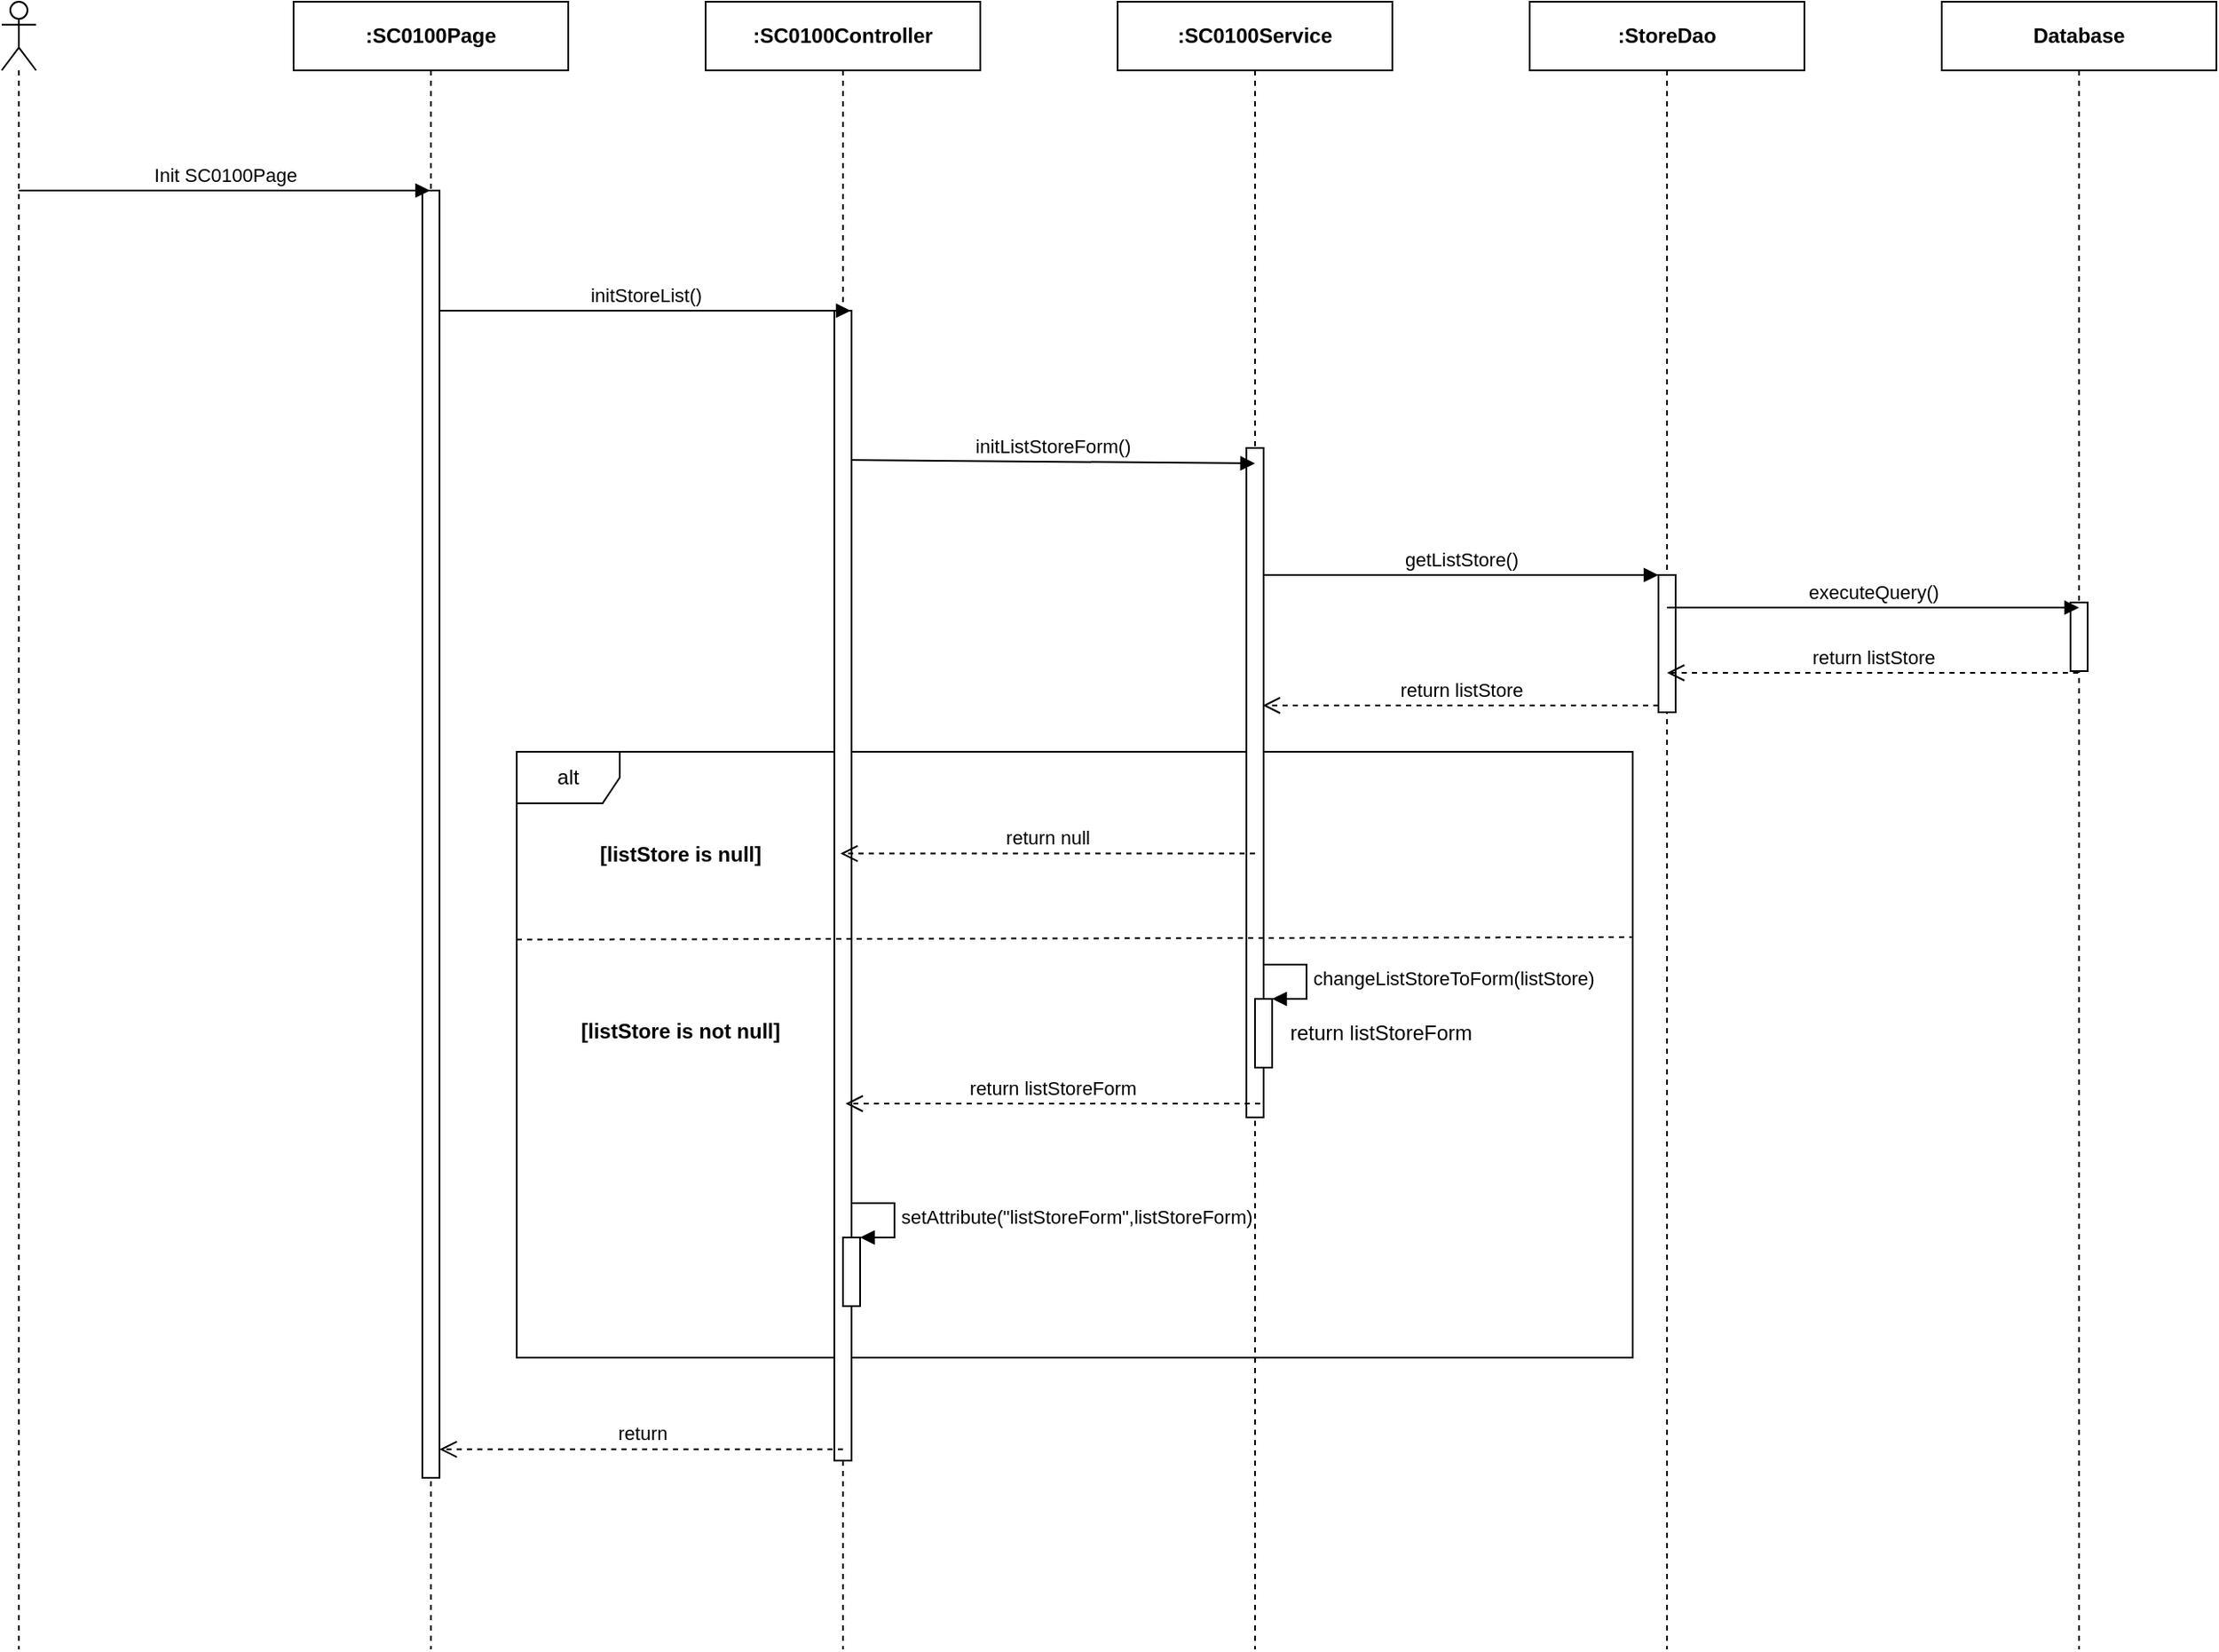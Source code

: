 <mxfile version="14.4.3" type="device" pages="4"><diagram id="wHq_GUpCLwb_WEBsNfPQ" name="Ev01"><mxGraphModel dx="1463" dy="846" grid="1" gridSize="10" guides="1" tooltips="1" connect="1" arrows="1" fold="1" page="1" pageScale="1" pageWidth="850" pageHeight="1100" math="0" shadow="0"><root><mxCell id="0"/><mxCell id="1" parent="0"/><mxCell id="9XQILMA4WKmDtfyLMb0D-90" value="alt" style="shape=umlFrame;whiteSpace=wrap;html=1;" parent="1" vertex="1"><mxGeometry x="610" y="517" width="650" height="353" as="geometry"/></mxCell><mxCell id="9XQILMA4WKmDtfyLMb0D-38" value="" style="shape=umlLifeline;participant=umlActor;perimeter=lifelinePerimeter;whiteSpace=wrap;html=1;container=1;collapsible=0;recursiveResize=0;verticalAlign=top;spacingTop=36;outlineConnect=0;" parent="1" vertex="1"><mxGeometry x="310" y="80" width="20" height="960" as="geometry"/></mxCell><mxCell id="9XQILMA4WKmDtfyLMb0D-39" value="&lt;b&gt;:SC0100Page&lt;/b&gt;" style="shape=umlLifeline;perimeter=lifelinePerimeter;whiteSpace=wrap;html=1;container=1;collapsible=0;recursiveResize=0;outlineConnect=0;" parent="1" vertex="1"><mxGeometry x="480" y="80" width="160" height="960" as="geometry"/></mxCell><mxCell id="9XQILMA4WKmDtfyLMb0D-40" value="" style="html=1;points=[];perimeter=orthogonalPerimeter;" parent="9XQILMA4WKmDtfyLMb0D-39" vertex="1"><mxGeometry x="75" y="110" width="10" height="750" as="geometry"/></mxCell><mxCell id="9XQILMA4WKmDtfyLMb0D-41" value="&lt;b&gt;:StoreDao&lt;/b&gt;" style="shape=umlLifeline;perimeter=lifelinePerimeter;whiteSpace=wrap;html=1;container=1;collapsible=0;recursiveResize=0;outlineConnect=0;" parent="1" vertex="1"><mxGeometry x="1200" y="80" width="160" height="960" as="geometry"/></mxCell><mxCell id="9XQILMA4WKmDtfyLMb0D-85" value="" style="html=1;points=[];perimeter=orthogonalPerimeter;" parent="9XQILMA4WKmDtfyLMb0D-41" vertex="1"><mxGeometry x="75" y="334" width="10" height="80" as="geometry"/></mxCell><mxCell id="9XQILMA4WKmDtfyLMb0D-42" value="&lt;b&gt;:&lt;/b&gt;&lt;b&gt;SC0100&lt;/b&gt;&lt;b&gt;Service&lt;/b&gt;" style="shape=umlLifeline;perimeter=lifelinePerimeter;whiteSpace=wrap;html=1;container=1;collapsible=0;recursiveResize=0;outlineConnect=0;" parent="1" vertex="1"><mxGeometry x="960" y="80" width="160" height="960" as="geometry"/></mxCell><mxCell id="9XQILMA4WKmDtfyLMb0D-43" value="" style="html=1;points=[];perimeter=orthogonalPerimeter;" parent="9XQILMA4WKmDtfyLMb0D-42" vertex="1"><mxGeometry x="75" y="260" width="10" height="390" as="geometry"/></mxCell><mxCell id="9XQILMA4WKmDtfyLMb0D-45" value="&lt;b&gt;:SC0100Controller&lt;/b&gt;" style="shape=umlLifeline;perimeter=lifelinePerimeter;whiteSpace=wrap;html=1;container=1;collapsible=0;recursiveResize=0;outlineConnect=0;" parent="1" vertex="1"><mxGeometry x="720" y="80" width="160" height="960" as="geometry"/></mxCell><mxCell id="9XQILMA4WKmDtfyLMb0D-46" value="" style="html=1;points=[];perimeter=orthogonalPerimeter;" parent="9XQILMA4WKmDtfyLMb0D-45" vertex="1"><mxGeometry x="75" y="180" width="10" height="670" as="geometry"/></mxCell><mxCell id="9XQILMA4WKmDtfyLMb0D-60" value="" style="html=1;points=[];perimeter=orthogonalPerimeter;" parent="9XQILMA4WKmDtfyLMb0D-45" vertex="1"><mxGeometry x="80" y="720" width="10" height="40" as="geometry"/></mxCell><mxCell id="9XQILMA4WKmDtfyLMb0D-61" value="setAttribute(&quot;listStoreForm&quot;,&lt;span style=&quot;text-align: center&quot;&gt;listStoreForm&lt;/span&gt;)" style="edgeStyle=orthogonalEdgeStyle;html=1;align=left;spacingLeft=2;endArrow=block;rounded=0;entryX=1;entryY=0;" parent="9XQILMA4WKmDtfyLMb0D-45" target="9XQILMA4WKmDtfyLMb0D-60" edge="1"><mxGeometry relative="1" as="geometry"><mxPoint x="85" y="700.0" as="sourcePoint"/><Array as="points"><mxPoint x="110" y="700.0"/></Array></mxGeometry></mxCell><mxCell id="9XQILMA4WKmDtfyLMb0D-57" value="return listStoreForm" style="html=1;verticalAlign=bottom;endArrow=open;dashed=1;endSize=8;" parent="9XQILMA4WKmDtfyLMb0D-45" edge="1"><mxGeometry relative="1" as="geometry"><mxPoint x="81.5" y="642.0" as="targetPoint"/><mxPoint x="323" y="642" as="sourcePoint"/></mxGeometry></mxCell><mxCell id="9XQILMA4WKmDtfyLMb0D-92" value="" style="html=1;points=[];perimeter=orthogonalPerimeter;" parent="9XQILMA4WKmDtfyLMb0D-45" vertex="1"><mxGeometry x="320" y="581" width="10" height="40" as="geometry"/></mxCell><mxCell id="9XQILMA4WKmDtfyLMb0D-93" value="changeListStoreToForm(listStore)" style="edgeStyle=orthogonalEdgeStyle;html=1;align=left;spacingLeft=2;endArrow=block;rounded=0;entryX=1;entryY=0;" parent="9XQILMA4WKmDtfyLMb0D-45" target="9XQILMA4WKmDtfyLMb0D-92" edge="1"><mxGeometry relative="1" as="geometry"><mxPoint x="325" y="561" as="sourcePoint"/><Array as="points"><mxPoint x="350" y="561"/></Array></mxGeometry></mxCell><mxCell id="9XQILMA4WKmDtfyLMb0D-94" value="return listStoreForm" style="text;html=1;align=center;verticalAlign=middle;resizable=0;points=[];autosize=1;" parent="9XQILMA4WKmDtfyLMb0D-45" vertex="1"><mxGeometry x="333" y="591" width="120" height="20" as="geometry"/></mxCell><mxCell id="9XQILMA4WKmDtfyLMb0D-47" value="Init SC0100Page" style="html=1;verticalAlign=bottom;endArrow=block;" parent="1" target="9XQILMA4WKmDtfyLMb0D-39" edge="1"><mxGeometry width="80" relative="1" as="geometry"><mxPoint x="320" y="190" as="sourcePoint"/><mxPoint x="400" y="190" as="targetPoint"/></mxGeometry></mxCell><mxCell id="9XQILMA4WKmDtfyLMb0D-48" value="initStoreList()" style="html=1;verticalAlign=bottom;endArrow=block;" parent="1" edge="1"><mxGeometry width="80" relative="1" as="geometry"><mxPoint x="565" y="260.0" as="sourcePoint"/><mxPoint x="804.5" y="260.0" as="targetPoint"/></mxGeometry></mxCell><mxCell id="9XQILMA4WKmDtfyLMb0D-56" value="initListStoreForm()" style="html=1;verticalAlign=bottom;endArrow=block;" parent="1" edge="1"><mxGeometry relative="1" as="geometry"><mxPoint x="805" y="347.0" as="sourcePoint"/><mxPoint x="1040" y="349" as="targetPoint"/></mxGeometry></mxCell><mxCell id="9XQILMA4WKmDtfyLMb0D-62" value="return" style="html=1;verticalAlign=bottom;endArrow=open;dashed=1;endSize=8;" parent="1" edge="1"><mxGeometry relative="1" as="geometry"><mxPoint x="800" y="923.41" as="sourcePoint"/><mxPoint x="565" y="923.41" as="targetPoint"/></mxGeometry></mxCell><mxCell id="9XQILMA4WKmDtfyLMb0D-86" value="getListStore()" style="html=1;verticalAlign=bottom;endArrow=block;entryX=0;entryY=0;" parent="1" target="9XQILMA4WKmDtfyLMb0D-85" edge="1"><mxGeometry relative="1" as="geometry"><mxPoint x="1044.5" y="414" as="sourcePoint"/></mxGeometry></mxCell><mxCell id="9XQILMA4WKmDtfyLMb0D-87" value="return listStore" style="html=1;verticalAlign=bottom;endArrow=open;dashed=1;endSize=8;exitX=0;exitY=0.95;" parent="1" source="9XQILMA4WKmDtfyLMb0D-85" edge="1"><mxGeometry relative="1" as="geometry"><mxPoint x="1044.5" y="490" as="targetPoint"/></mxGeometry></mxCell><mxCell id="9XQILMA4WKmDtfyLMb0D-91" value="[listStore is not null]" style="text;html=1;align=center;verticalAlign=middle;resizable=0;points=[];autosize=1;fontStyle=1" parent="1" vertex="1"><mxGeometry x="640" y="670" width="130" height="20" as="geometry"/></mxCell><mxCell id="WH385wiq3XeeZj-4mPaq-1" value="&lt;b&gt;Database&lt;/b&gt;" style="shape=umlLifeline;perimeter=lifelinePerimeter;whiteSpace=wrap;html=1;container=1;collapsible=0;recursiveResize=0;outlineConnect=0;" vertex="1" parent="1"><mxGeometry x="1440" y="80" width="160" height="960" as="geometry"/></mxCell><mxCell id="WH385wiq3XeeZj-4mPaq-2" value="" style="html=1;points=[];perimeter=orthogonalPerimeter;" vertex="1" parent="WH385wiq3XeeZj-4mPaq-1"><mxGeometry x="75" y="350" width="10" height="40" as="geometry"/></mxCell><mxCell id="WH385wiq3XeeZj-4mPaq-3" value="executeQuery()" style="html=1;verticalAlign=bottom;endArrow=block;" edge="1" parent="1"><mxGeometry relative="1" as="geometry"><mxPoint x="1280" y="433" as="sourcePoint"/><mxPoint x="1520" y="433" as="targetPoint"/></mxGeometry></mxCell><mxCell id="WH385wiq3XeeZj-4mPaq-4" value="return listStore" style="html=1;verticalAlign=bottom;endArrow=open;dashed=1;endSize=8;" edge="1" parent="1" source="WH385wiq3XeeZj-4mPaq-1"><mxGeometry relative="1" as="geometry"><mxPoint x="1280" y="471" as="targetPoint"/><mxPoint x="1510.5" y="471.0" as="sourcePoint"/></mxGeometry></mxCell><mxCell id="WH385wiq3XeeZj-4mPaq-6" value="return null" style="html=1;verticalAlign=bottom;endArrow=open;dashed=1;endSize=8;" edge="1" parent="1"><mxGeometry relative="1" as="geometry"><mxPoint x="798.5" y="576.29" as="targetPoint"/><mxPoint x="1040" y="576.29" as="sourcePoint"/></mxGeometry></mxCell><mxCell id="WH385wiq3XeeZj-4mPaq-8" value="" style="endArrow=none;dashed=1;html=1;exitX=0;exitY=0.31;exitDx=0;exitDy=0;exitPerimeter=0;entryX=0.999;entryY=0.306;entryDx=0;entryDy=0;entryPerimeter=0;" edge="1" parent="1" source="9XQILMA4WKmDtfyLMb0D-90" target="9XQILMA4WKmDtfyLMb0D-90"><mxGeometry width="50" height="50" relative="1" as="geometry"><mxPoint x="930" y="660" as="sourcePoint"/><mxPoint x="980" y="610" as="targetPoint"/></mxGeometry></mxCell><mxCell id="WH385wiq3XeeZj-4mPaq-9" value="[listStore is null]" style="text;html=1;align=center;verticalAlign=middle;resizable=0;points=[];autosize=1;fontStyle=1" vertex="1" parent="1"><mxGeometry x="650" y="567" width="110" height="20" as="geometry"/></mxCell></root></mxGraphModel></diagram><diagram id="xNmE829zPFjfLz6cjMA8" name="Ev02"><mxGraphModel dx="1205" dy="696" grid="1" gridSize="10" guides="1" tooltips="1" connect="1" arrows="1" fold="1" page="1" pageScale="1" pageWidth="850" pageHeight="1100" math="0" shadow="0"><root><mxCell id="YrnJ8M4rHQbon-d3SkMp-0"/><mxCell id="YrnJ8M4rHQbon-d3SkMp-1" parent="YrnJ8M4rHQbon-d3SkMp-0"/><mxCell id="sQ26h-Pe0SNky6DF2hsJ-31" value="alt" style="shape=umlFrame;whiteSpace=wrap;html=1;" parent="YrnJ8M4rHQbon-d3SkMp-1" vertex="1"><mxGeometry x="240" y="300" width="1370" height="980" as="geometry"/></mxCell><mxCell id="sQ26h-Pe0SNky6DF2hsJ-0" value="" style="shape=umlLifeline;participant=umlActor;perimeter=lifelinePerimeter;whiteSpace=wrap;html=1;container=1;collapsible=0;recursiveResize=0;verticalAlign=top;spacingTop=36;outlineConnect=0;" parent="YrnJ8M4rHQbon-d3SkMp-1" vertex="1"><mxGeometry x="310" y="80" width="20" height="1200" as="geometry"/></mxCell><mxCell id="sQ26h-Pe0SNky6DF2hsJ-1" value="&lt;b&gt;:SC0100Page&lt;/b&gt;" style="shape=umlLifeline;perimeter=lifelinePerimeter;whiteSpace=wrap;html=1;container=1;collapsible=0;recursiveResize=0;outlineConnect=0;" parent="YrnJ8M4rHQbon-d3SkMp-1" vertex="1"><mxGeometry x="480" y="80" width="160" height="1200" as="geometry"/></mxCell><mxCell id="sQ26h-Pe0SNky6DF2hsJ-2" value="" style="html=1;points=[];perimeter=orthogonalPerimeter;" parent="sQ26h-Pe0SNky6DF2hsJ-1" vertex="1"><mxGeometry x="75" y="110" width="10" height="990" as="geometry"/></mxCell><mxCell id="sQ26h-Pe0SNky6DF2hsJ-3" value="&lt;b&gt;:StoreDao&lt;/b&gt;" style="shape=umlLifeline;perimeter=lifelinePerimeter;whiteSpace=wrap;html=1;container=1;collapsible=0;recursiveResize=0;outlineConnect=0;" parent="YrnJ8M4rHQbon-d3SkMp-1" vertex="1"><mxGeometry x="1200" y="80" width="160" height="1200" as="geometry"/></mxCell><mxCell id="sQ26h-Pe0SNky6DF2hsJ-4" value="" style="html=1;points=[];perimeter=orthogonalPerimeter;" parent="sQ26h-Pe0SNky6DF2hsJ-3" vertex="1"><mxGeometry x="75" y="592" width="10" height="80" as="geometry"/></mxCell><mxCell id="sQ26h-Pe0SNky6DF2hsJ-5" value="&lt;b&gt;:&lt;/b&gt;&lt;b&gt;SC0100&lt;/b&gt;&lt;b&gt;Service&lt;/b&gt;" style="shape=umlLifeline;perimeter=lifelinePerimeter;whiteSpace=wrap;html=1;container=1;collapsible=0;recursiveResize=0;outlineConnect=0;" parent="YrnJ8M4rHQbon-d3SkMp-1" vertex="1"><mxGeometry x="960" y="80" width="160" height="1200" as="geometry"/></mxCell><mxCell id="sQ26h-Pe0SNky6DF2hsJ-6" value="" style="html=1;points=[];perimeter=orthogonalPerimeter;" parent="sQ26h-Pe0SNky6DF2hsJ-5" vertex="1"><mxGeometry x="75" y="518" width="10" height="402" as="geometry"/></mxCell><mxCell id="sQ26h-Pe0SNky6DF2hsJ-7" value="&lt;b&gt;:SC0100Controller&lt;/b&gt;" style="shape=umlLifeline;perimeter=lifelinePerimeter;whiteSpace=wrap;html=1;container=1;collapsible=0;recursiveResize=0;outlineConnect=0;" parent="YrnJ8M4rHQbon-d3SkMp-1" vertex="1"><mxGeometry x="720" y="80" width="160" height="1200" as="geometry"/></mxCell><mxCell id="sQ26h-Pe0SNky6DF2hsJ-8" value="" style="html=1;points=[];perimeter=orthogonalPerimeter;" parent="sQ26h-Pe0SNky6DF2hsJ-7" vertex="1"><mxGeometry x="75" y="438" width="10" height="662" as="geometry"/></mxCell><mxCell id="sQ26h-Pe0SNky6DF2hsJ-11" value="Click Button Search" style="html=1;verticalAlign=bottom;endArrow=block;" parent="YrnJ8M4rHQbon-d3SkMp-1" target="sQ26h-Pe0SNky6DF2hsJ-1" edge="1"><mxGeometry width="80" relative="1" as="geometry"><mxPoint x="320" y="190" as="sourcePoint"/><mxPoint x="400" y="190" as="targetPoint"/></mxGeometry></mxCell><mxCell id="sQ26h-Pe0SNky6DF2hsJ-12" value="doSearch&lt;span style=&quot;text-align: left&quot;&gt;Store&lt;/span&gt;(param)" style="html=1;verticalAlign=bottom;endArrow=block;" parent="YrnJ8M4rHQbon-d3SkMp-1" edge="1"><mxGeometry width="80" relative="1" as="geometry"><mxPoint x="565" y="518.0" as="sourcePoint"/><mxPoint x="804.5" y="518.0" as="targetPoint"/></mxGeometry></mxCell><mxCell id="sQ26h-Pe0SNky6DF2hsJ-13" value="doSearch&lt;span style=&quot;text-align: left&quot;&gt;Store&lt;/span&gt;(param)" style="html=1;verticalAlign=bottom;endArrow=block;" parent="YrnJ8M4rHQbon-d3SkMp-1" edge="1"><mxGeometry relative="1" as="geometry"><mxPoint x="805" y="605.0" as="sourcePoint"/><mxPoint x="1040" y="607" as="targetPoint"/></mxGeometry></mxCell><mxCell id="sQ26h-Pe0SNky6DF2hsJ-15" value="return" style="html=1;verticalAlign=bottom;endArrow=open;dashed=1;endSize=8;" parent="YrnJ8M4rHQbon-d3SkMp-1" edge="1"><mxGeometry relative="1" as="geometry"><mxPoint x="800" y="1164.41" as="sourcePoint"/><mxPoint x="565" y="1164.41" as="targetPoint"/></mxGeometry></mxCell><mxCell id="sQ26h-Pe0SNky6DF2hsJ-17" value="doSearch&lt;span style=&quot;text-align: left&quot;&gt;Store&lt;/span&gt;(param)" style="html=1;verticalAlign=bottom;endArrow=block;entryX=0;entryY=0;" parent="YrnJ8M4rHQbon-d3SkMp-1" target="sQ26h-Pe0SNky6DF2hsJ-4" edge="1"><mxGeometry relative="1" as="geometry"><mxPoint x="1044.5" y="672" as="sourcePoint"/></mxGeometry></mxCell><mxCell id="sQ26h-Pe0SNky6DF2hsJ-18" value="return listStore" style="html=1;verticalAlign=bottom;endArrow=open;dashed=1;endSize=8;exitX=0;exitY=0.95;" parent="YrnJ8M4rHQbon-d3SkMp-1" source="sQ26h-Pe0SNky6DF2hsJ-4" edge="1"><mxGeometry relative="1" as="geometry"><mxPoint x="1044.5" y="748" as="targetPoint"/></mxGeometry></mxCell><mxCell id="sQ26h-Pe0SNky6DF2hsJ-24" value="" style="html=1;points=[];perimeter=orthogonalPerimeter;" parent="YrnJ8M4rHQbon-d3SkMp-1" vertex="1"><mxGeometry x="560" y="250" width="10" height="40" as="geometry"/></mxCell><mxCell id="sQ26h-Pe0SNky6DF2hsJ-25" value="checkForm()" style="edgeStyle=orthogonalEdgeStyle;html=1;align=left;spacingLeft=2;endArrow=block;rounded=0;entryX=1;entryY=0;" parent="YrnJ8M4rHQbon-d3SkMp-1" target="sQ26h-Pe0SNky6DF2hsJ-24" edge="1"><mxGeometry relative="1" as="geometry"><mxPoint x="565" y="230" as="sourcePoint"/><Array as="points"><mxPoint x="590" y="230"/></Array></mxGeometry></mxCell><mxCell id="sQ26h-Pe0SNky6DF2hsJ-26" value="return checkRes" style="text;html=1;align=center;verticalAlign=middle;resizable=0;points=[];autosize=1;" parent="YrnJ8M4rHQbon-d3SkMp-1" vertex="1"><mxGeometry x="570" y="250" width="100" height="20" as="geometry"/></mxCell><mxCell id="sQ26h-Pe0SNky6DF2hsJ-27" value="&lt;b&gt;checkRes is false&lt;/b&gt;" style="text;html=1;align=center;verticalAlign=middle;resizable=0;points=[];autosize=1;" parent="YrnJ8M4rHQbon-d3SkMp-1" vertex="1"><mxGeometry x="377.5" y="318" width="120" height="20" as="geometry"/></mxCell><mxCell id="sQ26h-Pe0SNky6DF2hsJ-28" value="" style="html=1;points=[];perimeter=orthogonalPerimeter;" parent="YrnJ8M4rHQbon-d3SkMp-1" vertex="1"><mxGeometry x="560" y="360" width="10" height="40" as="geometry"/></mxCell><mxCell id="sQ26h-Pe0SNky6DF2hsJ-29" value="setAttribute(error,msg)" style="edgeStyle=orthogonalEdgeStyle;html=1;align=left;spacingLeft=2;endArrow=block;rounded=0;entryX=1;entryY=0;" parent="YrnJ8M4rHQbon-d3SkMp-1" target="sQ26h-Pe0SNky6DF2hsJ-28" edge="1"><mxGeometry relative="1" as="geometry"><mxPoint x="565" y="340" as="sourcePoint"/><Array as="points"><mxPoint x="590" y="340"/></Array></mxGeometry></mxCell><mxCell id="sQ26h-Pe0SNky6DF2hsJ-32" value="" style="endArrow=none;dashed=1;html=1;exitX=0;exitY=0.126;exitDx=0;exitDy=0;exitPerimeter=0;entryX=1.003;entryY=0.15;entryDx=0;entryDy=0;entryPerimeter=0;" parent="YrnJ8M4rHQbon-d3SkMp-1" target="sQ26h-Pe0SNky6DF2hsJ-31" edge="1"><mxGeometry width="50" height="50" relative="1" as="geometry"><mxPoint x="240" y="447.36" as="sourcePoint"/><mxPoint x="1360" y="446" as="targetPoint"/></mxGeometry></mxCell><mxCell id="WDjCTiTvZcfJaQpKvJBb-0" value="&lt;b&gt;checkRes is true&lt;/b&gt;" style="text;html=1;align=center;verticalAlign=middle;resizable=0;points=[];autosize=1;" parent="YrnJ8M4rHQbon-d3SkMp-1" vertex="1"><mxGeometry x="382.5" y="464" width="110" height="20" as="geometry"/></mxCell><mxCell id="ABd8y5h7HuWktybN86do-0" value="&lt;b&gt;Database&lt;/b&gt;" style="shape=umlLifeline;perimeter=lifelinePerimeter;whiteSpace=wrap;html=1;container=1;collapsible=0;recursiveResize=0;outlineConnect=0;" vertex="1" parent="YrnJ8M4rHQbon-d3SkMp-1"><mxGeometry x="1440" y="80" width="160" height="960" as="geometry"/></mxCell><mxCell id="ABd8y5h7HuWktybN86do-1" value="" style="html=1;points=[];perimeter=orthogonalPerimeter;" vertex="1" parent="ABd8y5h7HuWktybN86do-0"><mxGeometry x="75" y="610" width="10" height="40" as="geometry"/></mxCell><mxCell id="ABd8y5h7HuWktybN86do-2" value="executeQuery()" style="html=1;verticalAlign=bottom;endArrow=block;" edge="1" parent="YrnJ8M4rHQbon-d3SkMp-1"><mxGeometry relative="1" as="geometry"><mxPoint x="1280" y="693" as="sourcePoint"/><mxPoint x="1520" y="693" as="targetPoint"/></mxGeometry></mxCell><mxCell id="obUDDUpchN8RsMKQFKgT-0" value="return listStore" style="html=1;verticalAlign=bottom;endArrow=open;dashed=1;endSize=8;" edge="1" parent="YrnJ8M4rHQbon-d3SkMp-1"><mxGeometry relative="1" as="geometry"><mxPoint x="1280" y="730" as="targetPoint"/><mxPoint x="1514.5" y="730" as="sourcePoint"/></mxGeometry></mxCell><mxCell id="QVYMBbnZmLVDujNtarnH-0" value="alt" style="shape=umlFrame;whiteSpace=wrap;html=1;" vertex="1" parent="YrnJ8M4rHQbon-d3SkMp-1"><mxGeometry x="610" y="790" width="650" height="350" as="geometry"/></mxCell><mxCell id="QVYMBbnZmLVDujNtarnH-1" value="" style="html=1;points=[];perimeter=orthogonalPerimeter;" vertex="1" parent="YrnJ8M4rHQbon-d3SkMp-1"><mxGeometry x="800" y="1073" width="10" height="40" as="geometry"/></mxCell><mxCell id="QVYMBbnZmLVDujNtarnH-2" value="setAttribute(&quot;listStoreForm&quot;,&lt;span style=&quot;text-align: center&quot;&gt;listStoreForm&lt;/span&gt;)" style="edgeStyle=orthogonalEdgeStyle;html=1;align=left;spacingLeft=2;endArrow=block;rounded=0;entryX=1;entryY=0;" edge="1" parent="YrnJ8M4rHQbon-d3SkMp-1" target="QVYMBbnZmLVDujNtarnH-1"><mxGeometry relative="1" as="geometry"><mxPoint x="805" y="1053.0" as="sourcePoint"/><Array as="points"><mxPoint x="830" y="1053"/></Array></mxGeometry></mxCell><mxCell id="QVYMBbnZmLVDujNtarnH-3" value="return listStoreForm" style="html=1;verticalAlign=bottom;endArrow=open;dashed=1;endSize=8;" edge="1" parent="YrnJ8M4rHQbon-d3SkMp-1"><mxGeometry relative="1" as="geometry"><mxPoint x="801.5" y="995.0" as="targetPoint"/><mxPoint x="1043" y="995" as="sourcePoint"/></mxGeometry></mxCell><mxCell id="QVYMBbnZmLVDujNtarnH-4" value="" style="html=1;points=[];perimeter=orthogonalPerimeter;" vertex="1" parent="YrnJ8M4rHQbon-d3SkMp-1"><mxGeometry x="1040" y="934" width="10" height="40" as="geometry"/></mxCell><mxCell id="QVYMBbnZmLVDujNtarnH-5" value="changeListStoreToForm(listStore)" style="edgeStyle=orthogonalEdgeStyle;html=1;align=left;spacingLeft=2;endArrow=block;rounded=0;entryX=1;entryY=0;" edge="1" parent="YrnJ8M4rHQbon-d3SkMp-1" target="QVYMBbnZmLVDujNtarnH-4"><mxGeometry relative="1" as="geometry"><mxPoint x="1045" y="914" as="sourcePoint"/><Array as="points"><mxPoint x="1070" y="914"/></Array></mxGeometry></mxCell><mxCell id="QVYMBbnZmLVDujNtarnH-6" value="return listStoreForm" style="text;html=1;align=center;verticalAlign=middle;resizable=0;points=[];autosize=1;" vertex="1" parent="YrnJ8M4rHQbon-d3SkMp-1"><mxGeometry x="1053" y="944" width="120" height="20" as="geometry"/></mxCell><mxCell id="QVYMBbnZmLVDujNtarnH-7" value="[listStore is not null]" style="text;html=1;align=center;verticalAlign=middle;resizable=0;points=[];autosize=1;fontStyle=1" vertex="1" parent="YrnJ8M4rHQbon-d3SkMp-1"><mxGeometry x="640" y="943" width="130" height="20" as="geometry"/></mxCell><mxCell id="QVYMBbnZmLVDujNtarnH-8" value="return null" style="html=1;verticalAlign=bottom;endArrow=open;dashed=1;endSize=8;" edge="1" parent="YrnJ8M4rHQbon-d3SkMp-1"><mxGeometry relative="1" as="geometry"><mxPoint x="798.5" y="849.29" as="targetPoint"/><mxPoint x="1040" y="849.29" as="sourcePoint"/></mxGeometry></mxCell><mxCell id="QVYMBbnZmLVDujNtarnH-9" value="" style="endArrow=none;dashed=1;html=1;exitX=0;exitY=0.31;exitDx=0;exitDy=0;exitPerimeter=0;entryX=0.999;entryY=0.306;entryDx=0;entryDy=0;entryPerimeter=0;" edge="1" parent="YrnJ8M4rHQbon-d3SkMp-1" source="QVYMBbnZmLVDujNtarnH-0" target="QVYMBbnZmLVDujNtarnH-0"><mxGeometry width="50" height="50" relative="1" as="geometry"><mxPoint x="930" y="933" as="sourcePoint"/><mxPoint x="980" y="883" as="targetPoint"/></mxGeometry></mxCell><mxCell id="QVYMBbnZmLVDujNtarnH-10" value="[listStore is null]" style="text;html=1;align=center;verticalAlign=middle;resizable=0;points=[];autosize=1;fontStyle=1" vertex="1" parent="YrnJ8M4rHQbon-d3SkMp-1"><mxGeometry x="650" y="840" width="110" height="20" as="geometry"/></mxCell></root></mxGraphModel></diagram><diagram id="liuN8tBjPDXeYAoQYkZP" name="Ev03"><mxGraphModel dx="1024" dy="592" grid="1" gridSize="10" guides="1" tooltips="1" connect="1" arrows="1" fold="1" page="1" pageScale="1" pageWidth="850" pageHeight="1100" math="0" shadow="0"><root><mxCell id="62_XmS3_j5A-q7PGP0yd-0"/><mxCell id="62_XmS3_j5A-q7PGP0yd-1" parent="62_XmS3_j5A-q7PGP0yd-0"/><mxCell id="LZCd8p4bOD--HeQ5prAU-0" value="" style="shape=umlLifeline;participant=umlActor;perimeter=lifelinePerimeter;whiteSpace=wrap;html=1;container=1;collapsible=0;recursiveResize=0;verticalAlign=top;spacingTop=36;outlineConnect=0;" parent="62_XmS3_j5A-q7PGP0yd-1" vertex="1"><mxGeometry x="310" y="80" width="20" height="320" as="geometry"/></mxCell><mxCell id="LZCd8p4bOD--HeQ5prAU-1" value="&lt;b&gt;:SC0100Page&lt;/b&gt;" style="shape=umlLifeline;perimeter=lifelinePerimeter;whiteSpace=wrap;html=1;container=1;collapsible=0;recursiveResize=0;outlineConnect=0;" parent="62_XmS3_j5A-q7PGP0yd-1" vertex="1"><mxGeometry x="480" y="80" width="160" height="320" as="geometry"/></mxCell><mxCell id="LZCd8p4bOD--HeQ5prAU-2" value="" style="html=1;points=[];perimeter=orthogonalPerimeter;" parent="LZCd8p4bOD--HeQ5prAU-1" vertex="1"><mxGeometry x="75" y="110" width="10" height="160" as="geometry"/></mxCell><mxCell id="LZCd8p4bOD--HeQ5prAU-7" value="&lt;b&gt;:SC0101Page&lt;/b&gt;" style="shape=umlLifeline;perimeter=lifelinePerimeter;whiteSpace=wrap;html=1;container=1;collapsible=0;recursiveResize=0;outlineConnect=0;" parent="62_XmS3_j5A-q7PGP0yd-1" vertex="1"><mxGeometry x="720" y="80" width="160" height="320" as="geometry"/></mxCell><mxCell id="LZCd8p4bOD--HeQ5prAU-11" value="Click Store Item" style="html=1;verticalAlign=bottom;endArrow=block;" parent="62_XmS3_j5A-q7PGP0yd-1" target="LZCd8p4bOD--HeQ5prAU-1" edge="1"><mxGeometry width="80" relative="1" as="geometry"><mxPoint x="320" y="190" as="sourcePoint"/><mxPoint x="400" y="190" as="targetPoint"/></mxGeometry></mxCell><mxCell id="LZCd8p4bOD--HeQ5prAU-26" value="" style="html=1;points=[];perimeter=orthogonalPerimeter;" parent="62_XmS3_j5A-q7PGP0yd-1" vertex="1"><mxGeometry x="560" y="260" width="10" height="40" as="geometry"/></mxCell><mxCell id="LZCd8p4bOD--HeQ5prAU-27" value="getStoreId()" style="edgeStyle=orthogonalEdgeStyle;html=1;align=left;spacingLeft=2;endArrow=block;rounded=0;entryX=1;entryY=0;" parent="62_XmS3_j5A-q7PGP0yd-1" target="LZCd8p4bOD--HeQ5prAU-26" edge="1"><mxGeometry relative="1" as="geometry"><mxPoint x="565" y="240" as="sourcePoint"/><Array as="points"><mxPoint x="590" y="240"/></Array></mxGeometry></mxCell><mxCell id="LZCd8p4bOD--HeQ5prAU-28" value="return idStore" style="text;html=1;align=center;verticalAlign=middle;resizable=0;points=[];autosize=1;" parent="62_XmS3_j5A-q7PGP0yd-1" vertex="1"><mxGeometry x="570" y="260" width="90" height="20" as="geometry"/></mxCell><mxCell id="LZCd8p4bOD--HeQ5prAU-32" value="changeScreen(&quot;SC0101&quot;,idStore)" style="html=1;verticalAlign=bottom;endArrow=block;" parent="62_XmS3_j5A-q7PGP0yd-1" target="LZCd8p4bOD--HeQ5prAU-7" edge="1"><mxGeometry width="80" relative="1" as="geometry"><mxPoint x="560" y="340" as="sourcePoint"/><mxPoint x="640" y="340" as="targetPoint"/></mxGeometry></mxCell></root></mxGraphModel></diagram><diagram id="Ncv7W0nCOxS3gFkGrnOp" name="Ev04"><mxGraphModel dx="1024" dy="592" grid="1" gridSize="10" guides="1" tooltips="1" connect="1" arrows="1" fold="1" page="1" pageScale="1" pageWidth="850" pageHeight="1100" math="0" shadow="0"><root><mxCell id="SHGBT4Ei5yr8DM3pIgOG-0"/><mxCell id="SHGBT4Ei5yr8DM3pIgOG-1" parent="SHGBT4Ei5yr8DM3pIgOG-0"/><mxCell id="NgXTSJR4ZkY5dlrVxkMo-0" value="" style="shape=umlLifeline;participant=umlActor;perimeter=lifelinePerimeter;whiteSpace=wrap;html=1;container=1;collapsible=0;recursiveResize=0;verticalAlign=top;spacingTop=36;outlineConnect=0;" parent="SHGBT4Ei5yr8DM3pIgOG-1" vertex="1"><mxGeometry x="310" y="80" width="20" height="280" as="geometry"/></mxCell><mxCell id="NgXTSJR4ZkY5dlrVxkMo-1" value="&lt;b&gt;:SC0100Page&lt;/b&gt;" style="shape=umlLifeline;perimeter=lifelinePerimeter;whiteSpace=wrap;html=1;container=1;collapsible=0;recursiveResize=0;outlineConnect=0;" parent="SHGBT4Ei5yr8DM3pIgOG-1" vertex="1"><mxGeometry x="480" y="80" width="160" height="280" as="geometry"/></mxCell><mxCell id="NgXTSJR4ZkY5dlrVxkMo-2" value="" style="html=1;points=[];perimeter=orthogonalPerimeter;" parent="NgXTSJR4ZkY5dlrVxkMo-1" vertex="1"><mxGeometry x="75" y="110" width="10" height="90" as="geometry"/></mxCell><mxCell id="NgXTSJR4ZkY5dlrVxkMo-3" value="&lt;b&gt;:SC0102Page&lt;/b&gt;" style="shape=umlLifeline;perimeter=lifelinePerimeter;whiteSpace=wrap;html=1;container=1;collapsible=0;recursiveResize=0;outlineConnect=0;" parent="SHGBT4Ei5yr8DM3pIgOG-1" vertex="1"><mxGeometry x="720" y="80" width="160" height="280" as="geometry"/></mxCell><mxCell id="NgXTSJR4ZkY5dlrVxkMo-4" value="Click Button Create" style="html=1;verticalAlign=bottom;endArrow=block;" parent="SHGBT4Ei5yr8DM3pIgOG-1" target="NgXTSJR4ZkY5dlrVxkMo-1" edge="1"><mxGeometry width="80" relative="1" as="geometry"><mxPoint x="320" y="190" as="sourcePoint"/><mxPoint x="400" y="190" as="targetPoint"/></mxGeometry></mxCell><mxCell id="NgXTSJR4ZkY5dlrVxkMo-8" value="changeScreen(&quot;SC0102&quot;)" style="html=1;verticalAlign=bottom;endArrow=block;" parent="SHGBT4Ei5yr8DM3pIgOG-1" edge="1"><mxGeometry width="80" relative="1" as="geometry"><mxPoint x="560" y="266" as="sourcePoint"/><mxPoint x="799.5" y="266" as="targetPoint"/></mxGeometry></mxCell></root></mxGraphModel></diagram></mxfile>